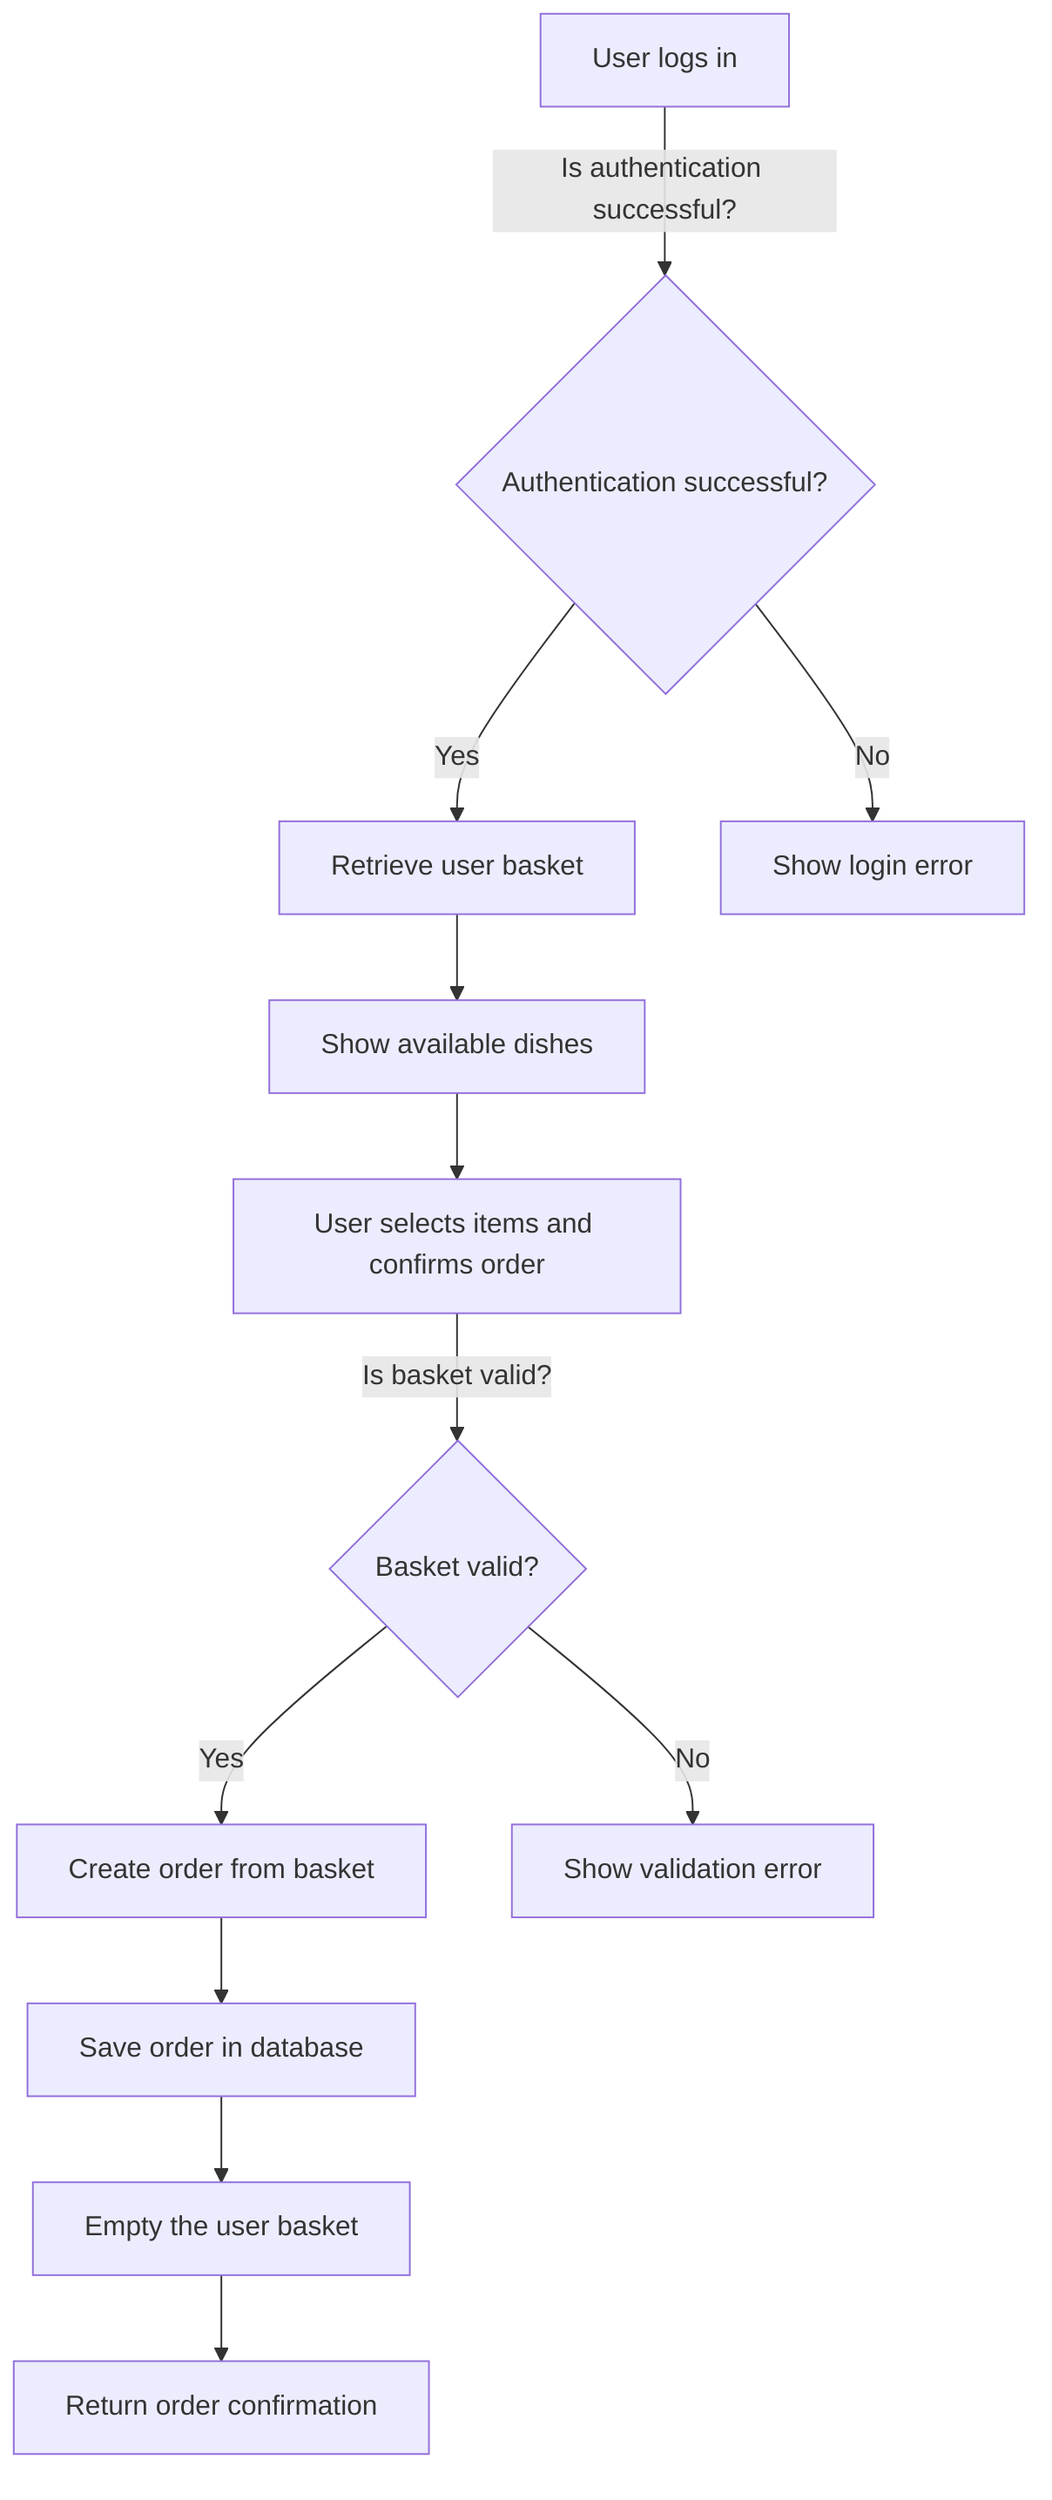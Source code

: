 %% Activity Diagram: Placing an Order
graph TD
    A[User logs in] -->|Is authentication successful?| B{Authentication successful?}
    B -- Yes --> C[Retrieve user basket]
    C --> D[Show available dishes]
    D --> E[User selects items and confirms order]
    E -->|Is basket valid?| F{Basket valid?}
    F -- Yes --> G[Create order from basket]
    G --> H[Save order in database]
    H --> I[Empty the user basket]
    I --> J[Return order confirmation]
    F -- No --> K[Show validation error]
    B -- No --> L[Show login error]